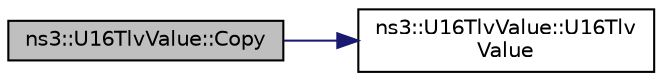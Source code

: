 digraph "ns3::U16TlvValue::Copy"
{
 // LATEX_PDF_SIZE
  edge [fontname="Helvetica",fontsize="10",labelfontname="Helvetica",labelfontsize="10"];
  node [fontname="Helvetica",fontsize="10",shape=record];
  rankdir="LR";
  Node1 [label="ns3::U16TlvValue::Copy",height=0.2,width=0.4,color="black", fillcolor="grey75", style="filled", fontcolor="black",tooltip="Copy."];
  Node1 -> Node2 [color="midnightblue",fontsize="10",style="solid",fontname="Helvetica"];
  Node2 [label="ns3::U16TlvValue::U16Tlv\lValue",height=0.2,width=0.4,color="black", fillcolor="white", style="filled",URL="$classns3_1_1_u16_tlv_value.html#a1bb27264356a093c30256a647dc10e1a",tooltip=" "];
}

